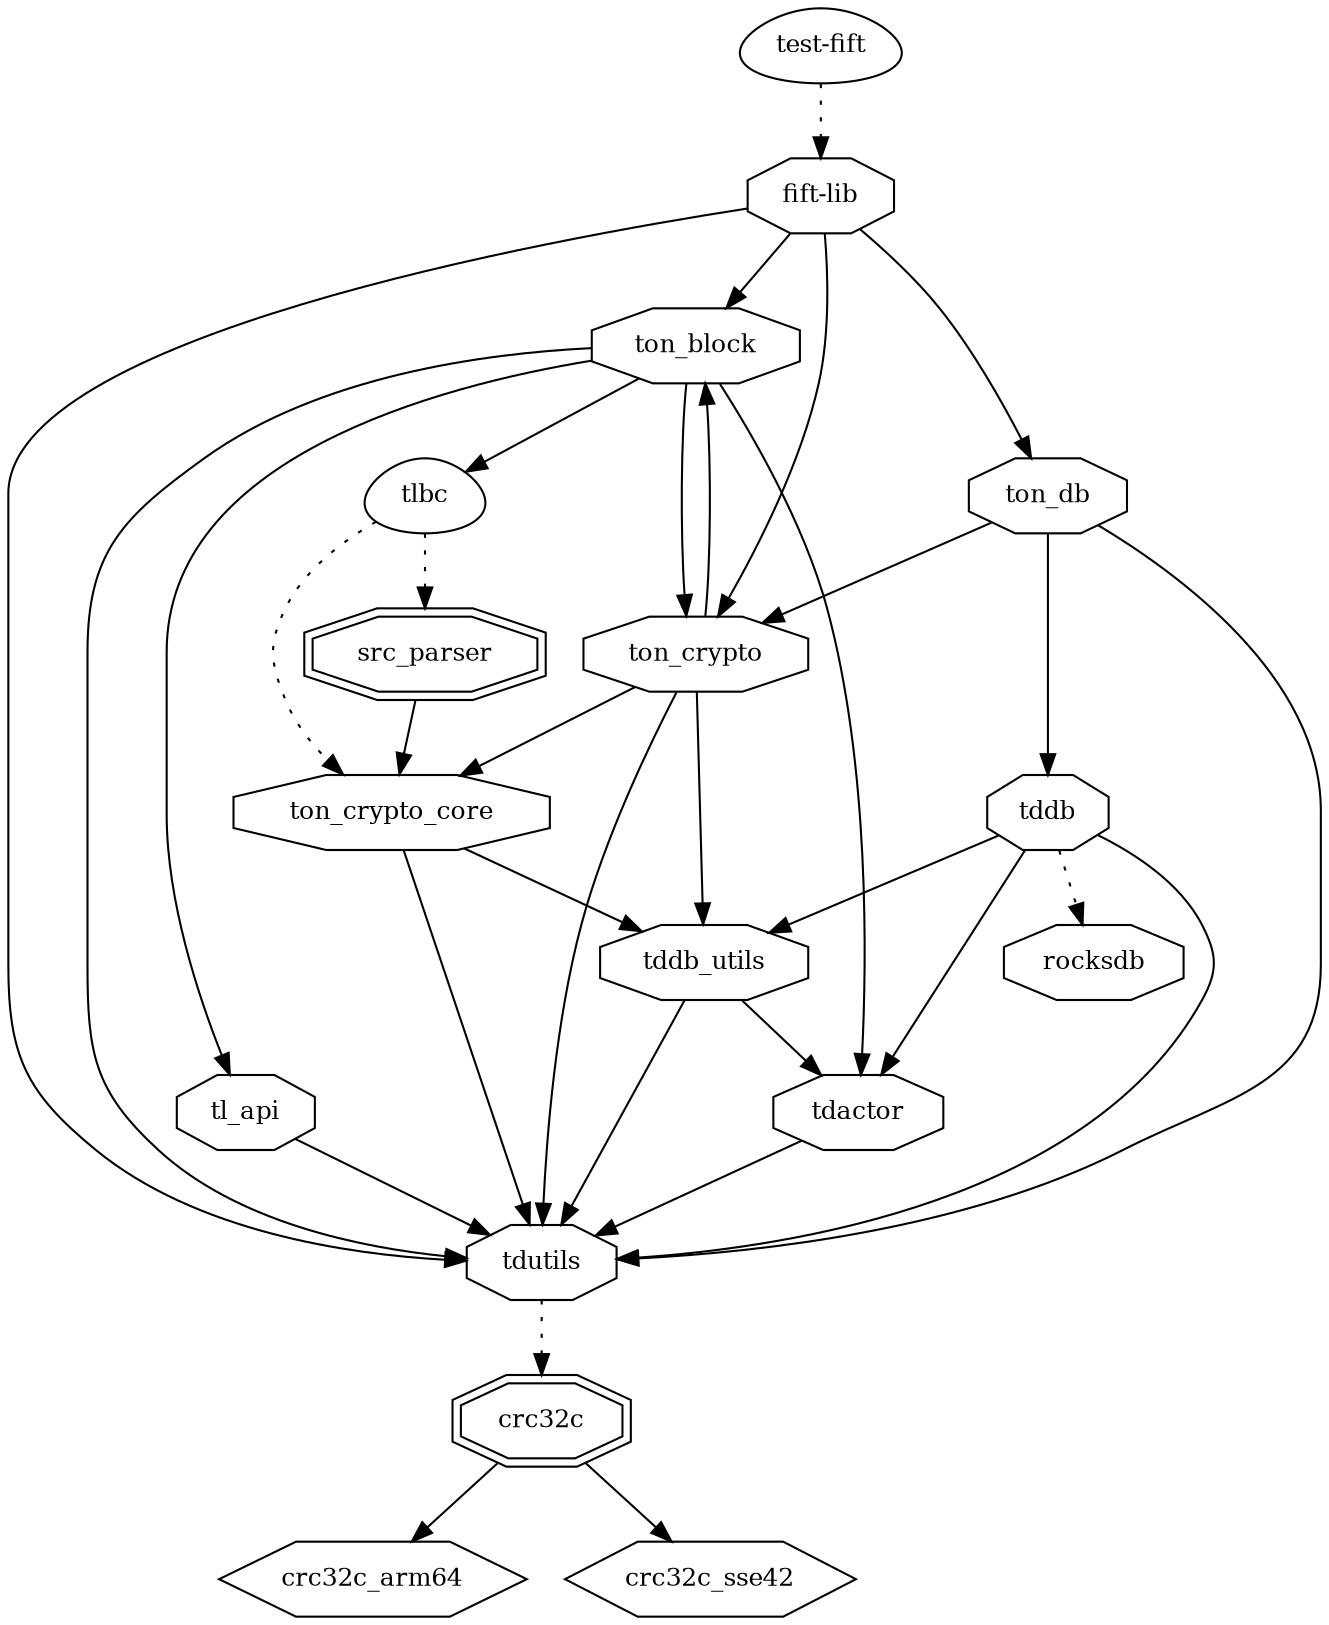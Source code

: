 digraph "test-fift" {
node [
  fontsize = "12"
];
    "node108" [ label = "test-fift", shape = egg ];
    "node24" [ label = "fift-lib", shape = octagon ];
    "node108" -> "node24" [ style = dotted ] // test-fift -> fift-lib
    "node5" [ label = "tdutils", shape = octagon ];
    "node24" -> "node5"  // fift-lib -> tdutils
    "node6" [ label = "crc32c", shape = doubleoctagon ];
    "node5" -> "node6" [ style = dotted ] // tdutils -> crc32c
    "node7" [ label = "crc32c_arm64", shape = hexagon ];
    "node6" -> "node7"  // crc32c -> crc32c_arm64
    "node8" [ label = "crc32c_sse42", shape = hexagon ];
    "node6" -> "node8"  // crc32c -> crc32c_sse42
    "node15" [ label = "ton_block", shape = octagon ];
    "node24" -> "node15"  // fift-lib -> ton_block
    "node4" [ label = "tdactor", shape = octagon ];
    "node15" -> "node4"  // ton_block -> tdactor
    "node5" [ label = "tdutils", shape = octagon ];
    "node4" -> "node5"  // tdactor -> tdutils
    "node5" [ label = "tdutils", shape = octagon ];
    "node15" -> "node5"  // ton_block -> tdutils
    "node10" [ label = "tl_api", shape = octagon ];
    "node15" -> "node10"  // ton_block -> tl_api
    "node5" [ label = "tdutils", shape = octagon ];
    "node10" -> "node5"  // tl_api -> tdutils
    "node16" [ label = "tlbc", shape = egg ];
    "node15" -> "node16"  // ton_block -> tlbc
    "node17" [ label = "src_parser", shape = doubleoctagon ];
    "node16" -> "node17" [ style = dotted ] // tlbc -> src_parser
    "node18" [ label = "ton_crypto_core", shape = octagon ];
    "node17" -> "node18"  // src_parser -> ton_crypto_core
    "node14" [ label = "tddb_utils", shape = octagon ];
    "node18" -> "node14"  // ton_crypto_core -> tddb_utils
    "node4" [ label = "tdactor", shape = octagon ];
    "node14" -> "node4"  // tddb_utils -> tdactor
    "node5" [ label = "tdutils", shape = octagon ];
    "node14" -> "node5"  // tddb_utils -> tdutils
    "node5" [ label = "tdutils", shape = octagon ];
    "node18" -> "node5"  // ton_crypto_core -> tdutils
    "node18" [ label = "ton_crypto_core", shape = octagon ];
    "node16" -> "node18" [ style = dotted ] // tlbc -> ton_crypto_core
    "node13" [ label = "ton_crypto", shape = octagon ];
    "node15" -> "node13"  // ton_block -> ton_crypto
    "node14" [ label = "tddb_utils", shape = octagon ];
    "node13" -> "node14"  // ton_crypto -> tddb_utils
    "node5" [ label = "tdutils", shape = octagon ];
    "node13" -> "node5"  // ton_crypto -> tdutils
    "node15" [ label = "ton_block", shape = octagon ];
    "node13" -> "node15"  // ton_crypto -> ton_block
    "node18" [ label = "ton_crypto_core", shape = octagon ];
    "node13" -> "node18"  // ton_crypto -> ton_crypto_core
    "node13" [ label = "ton_crypto", shape = octagon ];
    "node24" -> "node13"  // fift-lib -> ton_crypto
    "node25" [ label = "ton_db", shape = octagon ];
    "node24" -> "node25"  // fift-lib -> ton_db
    "node26" [ label = "tddb", shape = octagon ];
    "node25" -> "node26"  // ton_db -> tddb
    "node27" [ label = "rocksdb", shape = octagon ];
    "node26" -> "node27" [ style = dotted ] // tddb -> rocksdb
    "node4" [ label = "tdactor", shape = octagon ];
    "node26" -> "node4"  // tddb -> tdactor
    "node14" [ label = "tddb_utils", shape = octagon ];
    "node26" -> "node14"  // tddb -> tddb_utils
    "node5" [ label = "tdutils", shape = octagon ];
    "node26" -> "node5"  // tddb -> tdutils
    "node5" [ label = "tdutils", shape = octagon ];
    "node25" -> "node5"  // ton_db -> tdutils
    "node13" [ label = "ton_crypto", shape = octagon ];
    "node25" -> "node13"  // ton_db -> ton_crypto
}
